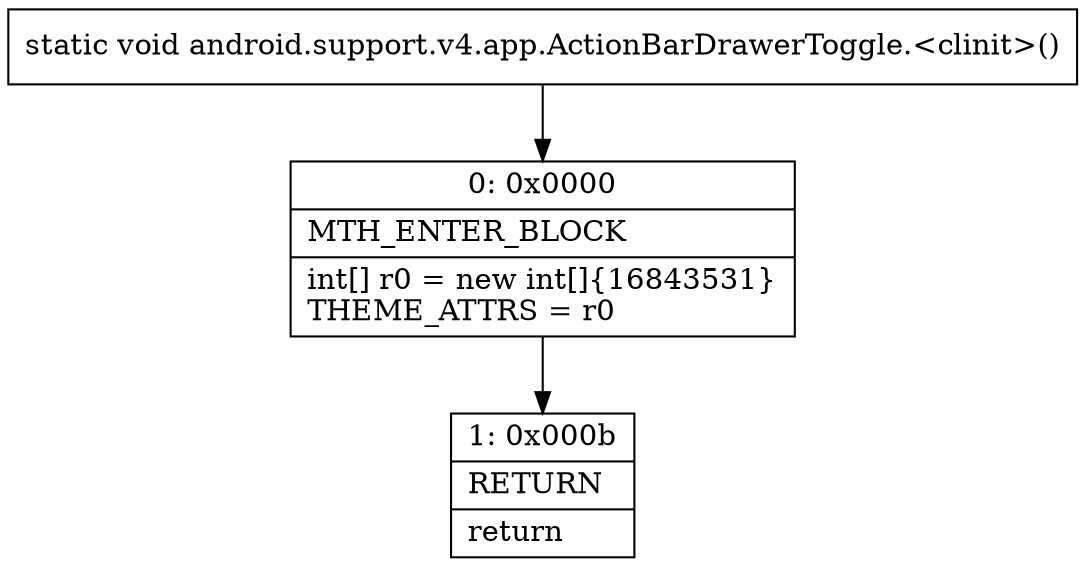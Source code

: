 digraph "CFG forandroid.support.v4.app.ActionBarDrawerToggle.\<clinit\>()V" {
Node_0 [shape=record,label="{0\:\ 0x0000|MTH_ENTER_BLOCK\l|int[] r0 = new int[]\{16843531\}\lTHEME_ATTRS = r0\l}"];
Node_1 [shape=record,label="{1\:\ 0x000b|RETURN\l|return\l}"];
MethodNode[shape=record,label="{static void android.support.v4.app.ActionBarDrawerToggle.\<clinit\>() }"];
MethodNode -> Node_0;
Node_0 -> Node_1;
}

